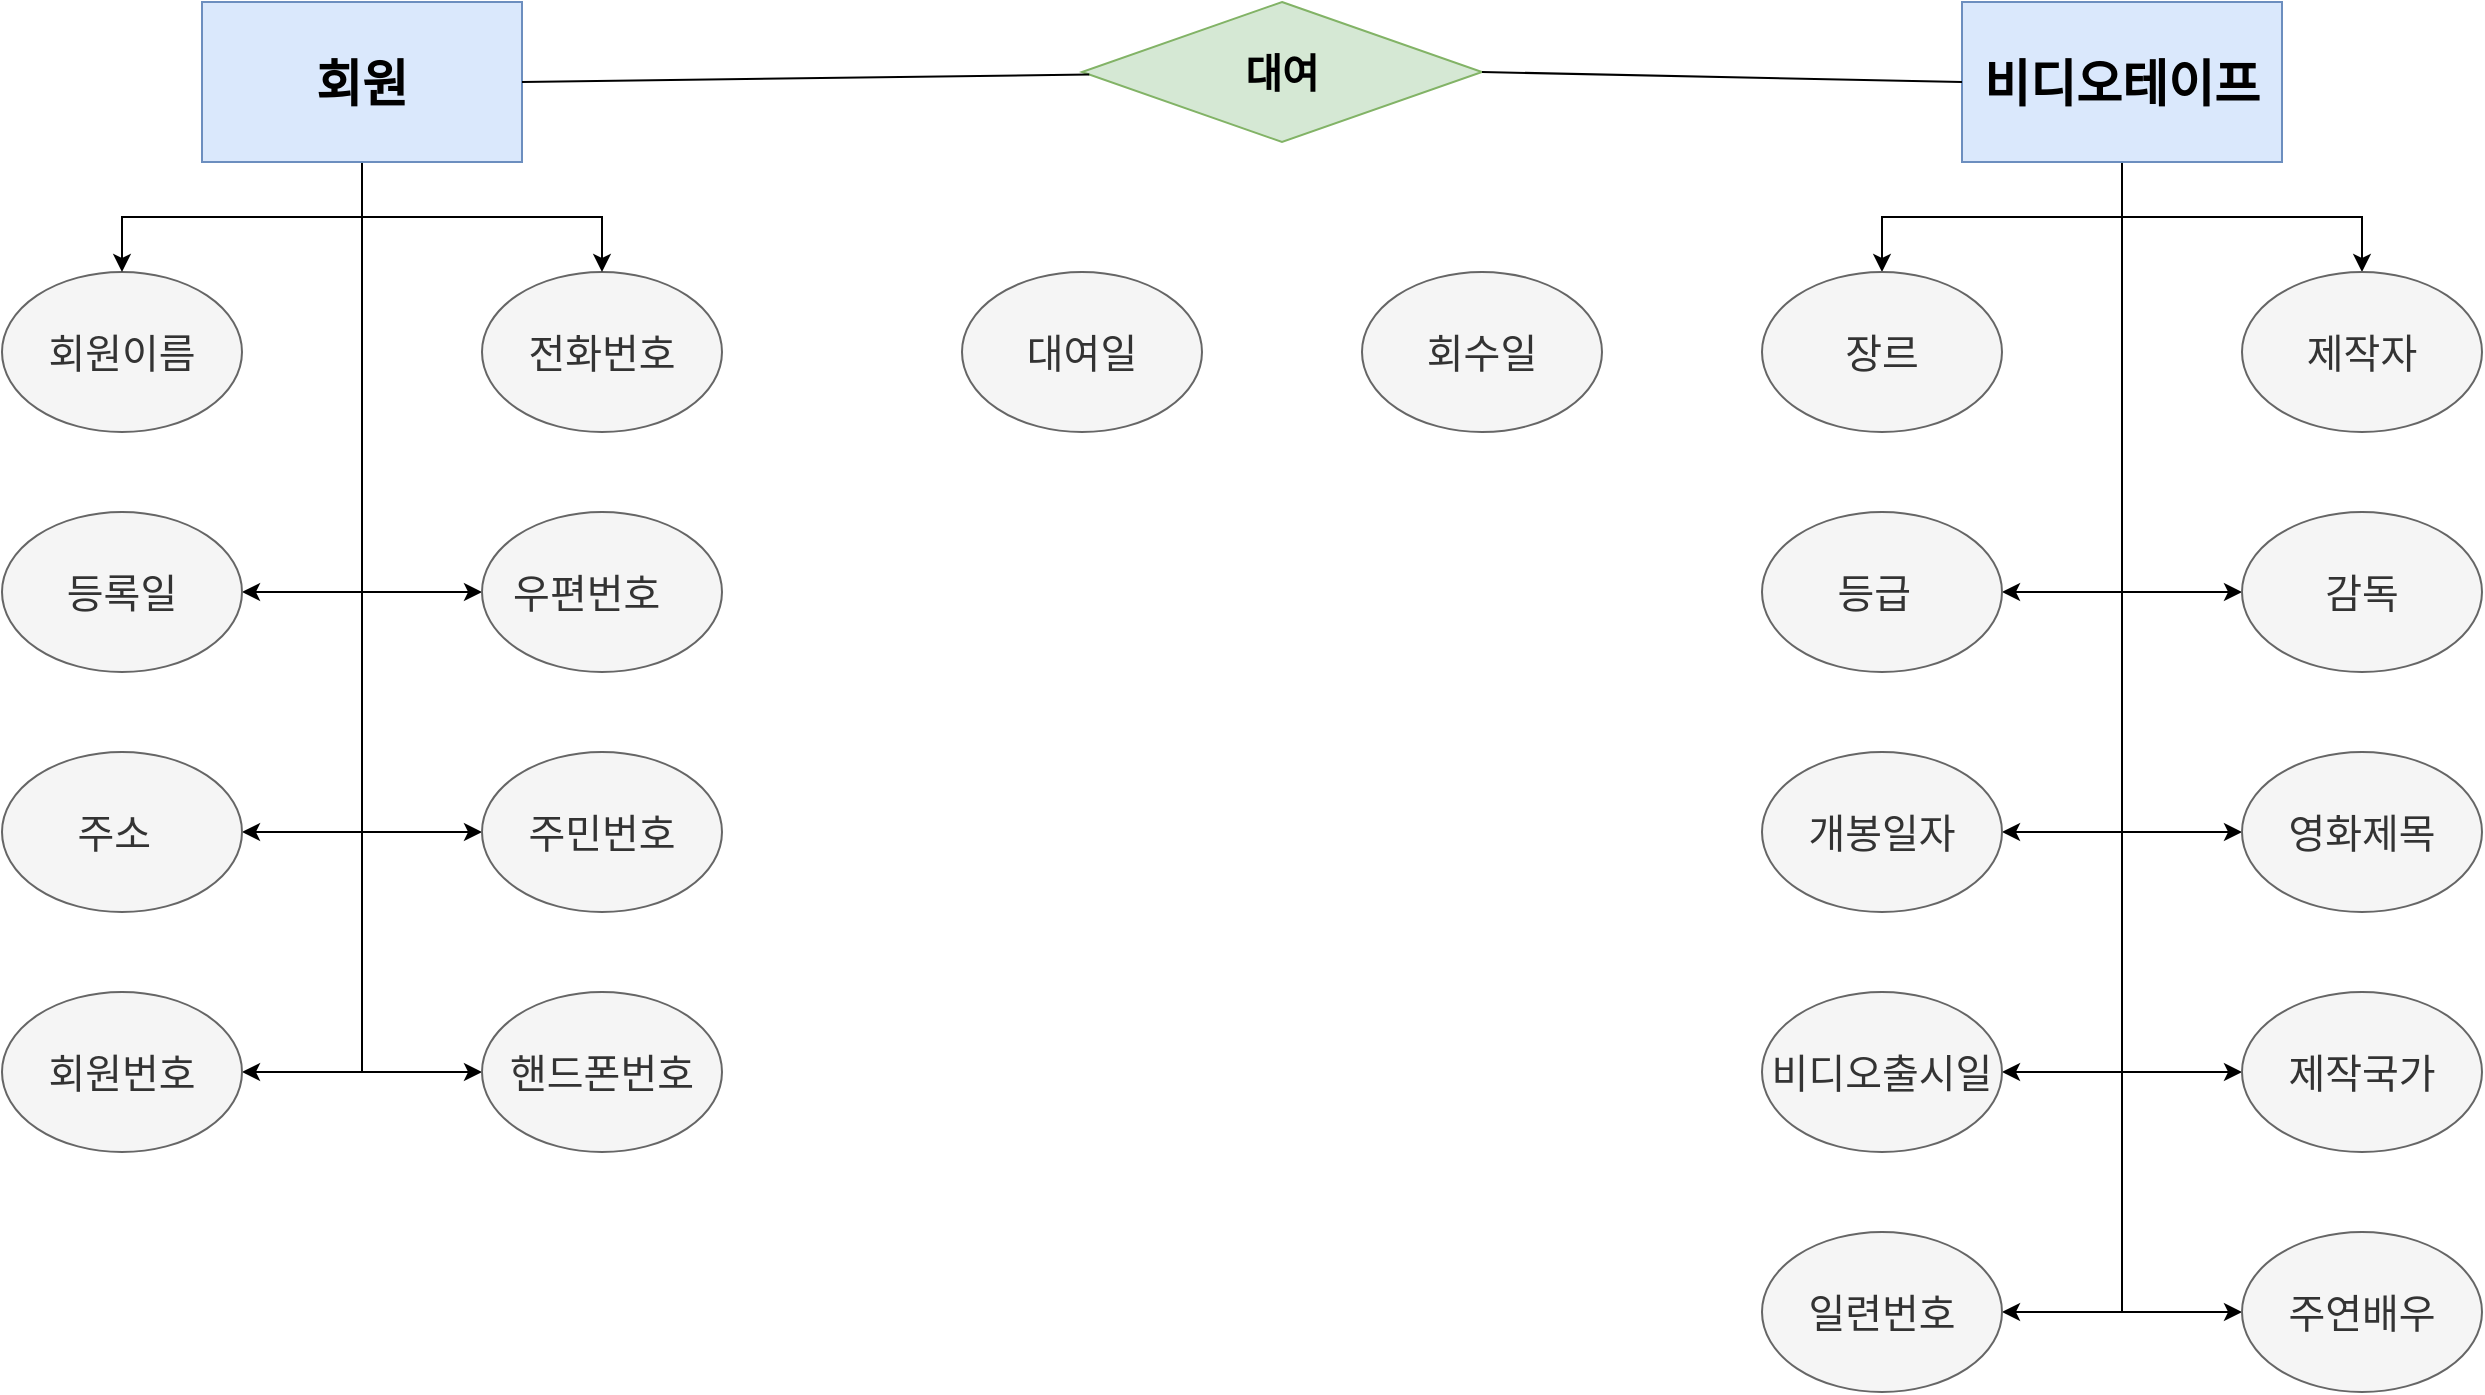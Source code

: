 <mxfile version="24.1.0" type="github">
  <diagram name="페이지-1" id="nIPPIrCTKVHvdgDVjWNE">
    <mxGraphModel dx="1870" dy="1227" grid="1" gridSize="10" guides="1" tooltips="1" connect="1" arrows="1" fold="1" page="1" pageScale="1" pageWidth="827" pageHeight="1169" math="0" shadow="0">
      <root>
        <mxCell id="0" />
        <mxCell id="1" parent="0" />
        <mxCell id="xhl44NCi4LrlYTLM0wOG-54" style="edgeStyle=orthogonalEdgeStyle;rounded=0;orthogonalLoop=1;jettySize=auto;html=1;exitX=0.5;exitY=1;exitDx=0;exitDy=0;entryX=0.5;entryY=0;entryDx=0;entryDy=0;" edge="1" parent="1" source="xhl44NCi4LrlYTLM0wOG-3" target="xhl44NCi4LrlYTLM0wOG-8">
          <mxGeometry relative="1" as="geometry" />
        </mxCell>
        <mxCell id="xhl44NCi4LrlYTLM0wOG-55" style="edgeStyle=orthogonalEdgeStyle;rounded=0;orthogonalLoop=1;jettySize=auto;html=1;exitX=0.5;exitY=1;exitDx=0;exitDy=0;entryX=0.5;entryY=0;entryDx=0;entryDy=0;" edge="1" parent="1" source="xhl44NCi4LrlYTLM0wOG-3" target="xhl44NCi4LrlYTLM0wOG-9">
          <mxGeometry relative="1" as="geometry" />
        </mxCell>
        <mxCell id="xhl44NCi4LrlYTLM0wOG-56" style="edgeStyle=orthogonalEdgeStyle;rounded=0;orthogonalLoop=1;jettySize=auto;html=1;exitX=0.5;exitY=1;exitDx=0;exitDy=0;entryX=1;entryY=0.5;entryDx=0;entryDy=0;" edge="1" parent="1" source="xhl44NCi4LrlYTLM0wOG-3" target="xhl44NCi4LrlYTLM0wOG-38">
          <mxGeometry relative="1" as="geometry" />
        </mxCell>
        <mxCell id="xhl44NCi4LrlYTLM0wOG-57" style="edgeStyle=orthogonalEdgeStyle;rounded=0;orthogonalLoop=1;jettySize=auto;html=1;exitX=0.5;exitY=1;exitDx=0;exitDy=0;entryX=0;entryY=0.5;entryDx=0;entryDy=0;" edge="1" parent="1" source="xhl44NCi4LrlYTLM0wOG-3" target="xhl44NCi4LrlYTLM0wOG-41">
          <mxGeometry relative="1" as="geometry" />
        </mxCell>
        <mxCell id="xhl44NCi4LrlYTLM0wOG-58" style="edgeStyle=orthogonalEdgeStyle;rounded=0;orthogonalLoop=1;jettySize=auto;html=1;exitX=0.5;exitY=1;exitDx=0;exitDy=0;entryX=1;entryY=0.5;entryDx=0;entryDy=0;" edge="1" parent="1" source="xhl44NCi4LrlYTLM0wOG-3" target="xhl44NCi4LrlYTLM0wOG-39">
          <mxGeometry relative="1" as="geometry" />
        </mxCell>
        <mxCell id="xhl44NCi4LrlYTLM0wOG-59" style="edgeStyle=orthogonalEdgeStyle;rounded=0;orthogonalLoop=1;jettySize=auto;html=1;exitX=0.5;exitY=1;exitDx=0;exitDy=0;entryX=0;entryY=0.5;entryDx=0;entryDy=0;" edge="1" parent="1" source="xhl44NCi4LrlYTLM0wOG-3" target="xhl44NCi4LrlYTLM0wOG-42">
          <mxGeometry relative="1" as="geometry" />
        </mxCell>
        <mxCell id="xhl44NCi4LrlYTLM0wOG-60" style="edgeStyle=orthogonalEdgeStyle;rounded=0;orthogonalLoop=1;jettySize=auto;html=1;exitX=0.5;exitY=1;exitDx=0;exitDy=0;entryX=1;entryY=0.5;entryDx=0;entryDy=0;" edge="1" parent="1" source="xhl44NCi4LrlYTLM0wOG-3" target="xhl44NCi4LrlYTLM0wOG-40">
          <mxGeometry relative="1" as="geometry" />
        </mxCell>
        <mxCell id="xhl44NCi4LrlYTLM0wOG-61" style="edgeStyle=orthogonalEdgeStyle;rounded=0;orthogonalLoop=1;jettySize=auto;html=1;exitX=0.5;exitY=1;exitDx=0;exitDy=0;entryX=0;entryY=0.5;entryDx=0;entryDy=0;" edge="1" parent="1" source="xhl44NCi4LrlYTLM0wOG-3" target="xhl44NCi4LrlYTLM0wOG-43">
          <mxGeometry relative="1" as="geometry" />
        </mxCell>
        <mxCell id="xhl44NCi4LrlYTLM0wOG-62" style="edgeStyle=orthogonalEdgeStyle;rounded=0;orthogonalLoop=1;jettySize=auto;html=1;exitX=0.5;exitY=1;exitDx=0;exitDy=0;entryX=1;entryY=0.5;entryDx=0;entryDy=0;" edge="1" parent="1" source="xhl44NCi4LrlYTLM0wOG-3" target="xhl44NCi4LrlYTLM0wOG-44">
          <mxGeometry relative="1" as="geometry" />
        </mxCell>
        <mxCell id="xhl44NCi4LrlYTLM0wOG-63" style="edgeStyle=orthogonalEdgeStyle;rounded=0;orthogonalLoop=1;jettySize=auto;html=1;exitX=0.5;exitY=1;exitDx=0;exitDy=0;entryX=0;entryY=0.5;entryDx=0;entryDy=0;" edge="1" parent="1" source="xhl44NCi4LrlYTLM0wOG-3" target="xhl44NCi4LrlYTLM0wOG-45">
          <mxGeometry relative="1" as="geometry" />
        </mxCell>
        <mxCell id="xhl44NCi4LrlYTLM0wOG-3" value="비디오테이프" style="rounded=0;whiteSpace=wrap;html=1;fillColor=#dae8fc;strokeColor=#6c8ebf;fontStyle=1;fontSize=25;" vertex="1" parent="1">
          <mxGeometry x="340" y="65" width="160" height="80" as="geometry" />
        </mxCell>
        <mxCell id="xhl44NCi4LrlYTLM0wOG-4" value="전화번호" style="ellipse;whiteSpace=wrap;html=1;fillColor=#f5f5f5;fontColor=#333333;strokeColor=#666666;fontSize=20;" vertex="1" parent="1">
          <mxGeometry x="-400" y="200" width="120" height="80" as="geometry" />
        </mxCell>
        <mxCell id="xhl44NCi4LrlYTLM0wOG-7" value="&lt;b&gt;대여&lt;/b&gt;" style="rhombus;whiteSpace=wrap;html=1;fillColor=#d5e8d4;strokeColor=#82b366;fontSize=20;" vertex="1" parent="1">
          <mxGeometry x="-100" y="65" width="200" height="70" as="geometry" />
        </mxCell>
        <mxCell id="xhl44NCi4LrlYTLM0wOG-8" value="장르" style="ellipse;whiteSpace=wrap;html=1;fillColor=#f5f5f5;fontColor=#333333;strokeColor=#666666;fontSize=20;" vertex="1" parent="1">
          <mxGeometry x="240" y="200" width="120" height="80" as="geometry" />
        </mxCell>
        <mxCell id="xhl44NCi4LrlYTLM0wOG-9" value="제작자" style="ellipse;whiteSpace=wrap;html=1;fillColor=#f5f5f5;fontColor=#333333;strokeColor=#666666;fontSize=20;" vertex="1" parent="1">
          <mxGeometry x="480" y="200" width="120" height="80" as="geometry" />
        </mxCell>
        <mxCell id="xhl44NCi4LrlYTLM0wOG-11" value="회원이름" style="ellipse;whiteSpace=wrap;html=1;fillColor=#f5f5f5;fontColor=#333333;strokeColor=#666666;fontSize=20;" vertex="1" parent="1">
          <mxGeometry x="-640" y="200" width="120" height="80" as="geometry" />
        </mxCell>
        <mxCell id="xhl44NCi4LrlYTLM0wOG-46" style="edgeStyle=orthogonalEdgeStyle;rounded=0;orthogonalLoop=1;jettySize=auto;html=1;exitX=0.5;exitY=1;exitDx=0;exitDy=0;entryX=1;entryY=0.5;entryDx=0;entryDy=0;" edge="1" parent="1" source="xhl44NCi4LrlYTLM0wOG-12" target="xhl44NCi4LrlYTLM0wOG-32">
          <mxGeometry relative="1" as="geometry" />
        </mxCell>
        <mxCell id="xhl44NCi4LrlYTLM0wOG-47" style="edgeStyle=orthogonalEdgeStyle;rounded=0;orthogonalLoop=1;jettySize=auto;html=1;exitX=0.5;exitY=1;exitDx=0;exitDy=0;entryX=0.5;entryY=0;entryDx=0;entryDy=0;" edge="1" parent="1" source="xhl44NCi4LrlYTLM0wOG-12" target="xhl44NCi4LrlYTLM0wOG-11">
          <mxGeometry relative="1" as="geometry" />
        </mxCell>
        <mxCell id="xhl44NCi4LrlYTLM0wOG-48" style="edgeStyle=orthogonalEdgeStyle;rounded=0;orthogonalLoop=1;jettySize=auto;html=1;exitX=0.5;exitY=1;exitDx=0;exitDy=0;entryX=0.5;entryY=0;entryDx=0;entryDy=0;" edge="1" parent="1" source="xhl44NCi4LrlYTLM0wOG-12" target="xhl44NCi4LrlYTLM0wOG-4">
          <mxGeometry relative="1" as="geometry" />
        </mxCell>
        <mxCell id="xhl44NCi4LrlYTLM0wOG-49" style="edgeStyle=orthogonalEdgeStyle;rounded=0;orthogonalLoop=1;jettySize=auto;html=1;exitX=0.5;exitY=1;exitDx=0;exitDy=0;entryX=0;entryY=0.5;entryDx=0;entryDy=0;" edge="1" parent="1" source="xhl44NCi4LrlYTLM0wOG-12" target="xhl44NCi4LrlYTLM0wOG-35">
          <mxGeometry relative="1" as="geometry" />
        </mxCell>
        <mxCell id="xhl44NCi4LrlYTLM0wOG-50" style="edgeStyle=orthogonalEdgeStyle;rounded=0;orthogonalLoop=1;jettySize=auto;html=1;exitX=0.5;exitY=1;exitDx=0;exitDy=0;entryX=1;entryY=0.5;entryDx=0;entryDy=0;" edge="1" parent="1" source="xhl44NCi4LrlYTLM0wOG-12" target="xhl44NCi4LrlYTLM0wOG-33">
          <mxGeometry relative="1" as="geometry" />
        </mxCell>
        <mxCell id="xhl44NCi4LrlYTLM0wOG-51" style="edgeStyle=orthogonalEdgeStyle;rounded=0;orthogonalLoop=1;jettySize=auto;html=1;exitX=0.5;exitY=1;exitDx=0;exitDy=0;entryX=0;entryY=0.5;entryDx=0;entryDy=0;" edge="1" parent="1" source="xhl44NCi4LrlYTLM0wOG-12" target="xhl44NCi4LrlYTLM0wOG-36">
          <mxGeometry relative="1" as="geometry" />
        </mxCell>
        <mxCell id="xhl44NCi4LrlYTLM0wOG-52" style="edgeStyle=orthogonalEdgeStyle;rounded=0;orthogonalLoop=1;jettySize=auto;html=1;exitX=0.5;exitY=1;exitDx=0;exitDy=0;entryX=1;entryY=0.5;entryDx=0;entryDy=0;" edge="1" parent="1" source="xhl44NCi4LrlYTLM0wOG-12" target="xhl44NCi4LrlYTLM0wOG-34">
          <mxGeometry relative="1" as="geometry" />
        </mxCell>
        <mxCell id="xhl44NCi4LrlYTLM0wOG-53" style="edgeStyle=orthogonalEdgeStyle;rounded=0;orthogonalLoop=1;jettySize=auto;html=1;exitX=0.5;exitY=1;exitDx=0;exitDy=0;entryX=0;entryY=0.5;entryDx=0;entryDy=0;" edge="1" parent="1" source="xhl44NCi4LrlYTLM0wOG-12" target="xhl44NCi4LrlYTLM0wOG-37">
          <mxGeometry relative="1" as="geometry" />
        </mxCell>
        <mxCell id="xhl44NCi4LrlYTLM0wOG-12" value="회원" style="rounded=0;whiteSpace=wrap;html=1;fillColor=#dae8fc;strokeColor=#6c8ebf;fontStyle=1;fontSize=25;" vertex="1" parent="1">
          <mxGeometry x="-540" y="65" width="160" height="80" as="geometry" />
        </mxCell>
        <mxCell id="xhl44NCi4LrlYTLM0wOG-24" value="" style="endArrow=none;html=1;rounded=0;exitX=1;exitY=0.5;exitDx=0;exitDy=0;" edge="1" parent="1" source="xhl44NCi4LrlYTLM0wOG-12" target="xhl44NCi4LrlYTLM0wOG-7">
          <mxGeometry width="50" height="50" relative="1" as="geometry">
            <mxPoint x="-80" y="220" as="sourcePoint" />
            <mxPoint x="-30" y="170" as="targetPoint" />
          </mxGeometry>
        </mxCell>
        <mxCell id="xhl44NCi4LrlYTLM0wOG-25" value="" style="endArrow=none;html=1;rounded=0;entryX=0;entryY=0.5;entryDx=0;entryDy=0;exitX=1;exitY=0.5;exitDx=0;exitDy=0;" edge="1" parent="1" source="xhl44NCi4LrlYTLM0wOG-7" target="xhl44NCi4LrlYTLM0wOG-3">
          <mxGeometry width="50" height="50" relative="1" as="geometry">
            <mxPoint x="-80" y="220" as="sourcePoint" />
            <mxPoint x="-30" y="170" as="targetPoint" />
          </mxGeometry>
        </mxCell>
        <mxCell id="xhl44NCi4LrlYTLM0wOG-32" value="등록일" style="ellipse;whiteSpace=wrap;html=1;fillColor=#f5f5f5;fontColor=#333333;strokeColor=#666666;fontSize=20;" vertex="1" parent="1">
          <mxGeometry x="-640" y="320" width="120" height="80" as="geometry" />
        </mxCell>
        <mxCell id="xhl44NCi4LrlYTLM0wOG-33" value="주소&lt;span style=&quot;white-space: pre; font-size: 20px;&quot;&gt;&#x9;&lt;/span&gt;" style="ellipse;whiteSpace=wrap;html=1;fillColor=#f5f5f5;fontColor=#333333;strokeColor=#666666;fontSize=20;" vertex="1" parent="1">
          <mxGeometry x="-640" y="440" width="120" height="80" as="geometry" />
        </mxCell>
        <mxCell id="xhl44NCi4LrlYTLM0wOG-34" value="회원번호" style="ellipse;whiteSpace=wrap;html=1;fillColor=#f5f5f5;fontColor=#333333;strokeColor=#666666;fontSize=20;" vertex="1" parent="1">
          <mxGeometry x="-640" y="560" width="120" height="80" as="geometry" />
        </mxCell>
        <mxCell id="xhl44NCi4LrlYTLM0wOG-35" value="우편번호&lt;span style=&quot;white-space: pre; font-size: 20px;&quot;&gt;&#x9;&lt;/span&gt;" style="ellipse;whiteSpace=wrap;html=1;fillColor=#f5f5f5;fontColor=#333333;strokeColor=#666666;fontSize=20;" vertex="1" parent="1">
          <mxGeometry x="-400" y="320" width="120" height="80" as="geometry" />
        </mxCell>
        <mxCell id="xhl44NCi4LrlYTLM0wOG-36" value="주민번호" style="ellipse;whiteSpace=wrap;html=1;fillColor=#f5f5f5;fontColor=#333333;strokeColor=#666666;fontSize=20;" vertex="1" parent="1">
          <mxGeometry x="-400" y="440" width="120" height="80" as="geometry" />
        </mxCell>
        <mxCell id="xhl44NCi4LrlYTLM0wOG-37" value="핸드폰번호" style="ellipse;whiteSpace=wrap;html=1;fillColor=#f5f5f5;fontColor=#333333;strokeColor=#666666;fontSize=20;" vertex="1" parent="1">
          <mxGeometry x="-400" y="560" width="120" height="80" as="geometry" />
        </mxCell>
        <mxCell id="xhl44NCi4LrlYTLM0wOG-38" value="등급&lt;span style=&quot;white-space: pre; font-size: 20px;&quot;&gt;&#x9;&lt;/span&gt;" style="ellipse;whiteSpace=wrap;html=1;fillColor=#f5f5f5;fontColor=#333333;strokeColor=#666666;fontSize=20;" vertex="1" parent="1">
          <mxGeometry x="240" y="320" width="120" height="80" as="geometry" />
        </mxCell>
        <mxCell id="xhl44NCi4LrlYTLM0wOG-39" value="개봉일자" style="ellipse;whiteSpace=wrap;html=1;fillColor=#f5f5f5;fontColor=#333333;strokeColor=#666666;fontSize=20;" vertex="1" parent="1">
          <mxGeometry x="240" y="440" width="120" height="80" as="geometry" />
        </mxCell>
        <mxCell id="xhl44NCi4LrlYTLM0wOG-40" value="비디오출시일" style="ellipse;whiteSpace=wrap;html=1;fillColor=#f5f5f5;fontColor=#333333;strokeColor=#666666;fontSize=20;" vertex="1" parent="1">
          <mxGeometry x="240" y="560" width="120" height="80" as="geometry" />
        </mxCell>
        <mxCell id="xhl44NCi4LrlYTLM0wOG-41" value="감독" style="ellipse;whiteSpace=wrap;html=1;fillColor=#f5f5f5;fontColor=#333333;strokeColor=#666666;fontSize=20;" vertex="1" parent="1">
          <mxGeometry x="480" y="320" width="120" height="80" as="geometry" />
        </mxCell>
        <mxCell id="xhl44NCi4LrlYTLM0wOG-42" value="영화제목" style="ellipse;whiteSpace=wrap;html=1;fillColor=#f5f5f5;fontColor=#333333;strokeColor=#666666;fontSize=20;" vertex="1" parent="1">
          <mxGeometry x="480" y="440" width="120" height="80" as="geometry" />
        </mxCell>
        <mxCell id="xhl44NCi4LrlYTLM0wOG-43" value="제작국가" style="ellipse;whiteSpace=wrap;html=1;fillColor=#f5f5f5;fontColor=#333333;strokeColor=#666666;fontSize=20;" vertex="1" parent="1">
          <mxGeometry x="480" y="560" width="120" height="80" as="geometry" />
        </mxCell>
        <mxCell id="xhl44NCi4LrlYTLM0wOG-44" value="일련번호" style="ellipse;whiteSpace=wrap;html=1;fillColor=#f5f5f5;fontColor=#333333;strokeColor=#666666;fontSize=20;" vertex="1" parent="1">
          <mxGeometry x="240" y="680" width="120" height="80" as="geometry" />
        </mxCell>
        <mxCell id="xhl44NCi4LrlYTLM0wOG-45" value="주연배우" style="ellipse;whiteSpace=wrap;html=1;fillColor=#f5f5f5;fontColor=#333333;strokeColor=#666666;fontSize=20;" vertex="1" parent="1">
          <mxGeometry x="480" y="680" width="120" height="80" as="geometry" />
        </mxCell>
        <mxCell id="xhl44NCi4LrlYTLM0wOG-66" value="대여일" style="ellipse;whiteSpace=wrap;html=1;fillColor=#f5f5f5;fontColor=#333333;strokeColor=#666666;fontSize=20;" vertex="1" parent="1">
          <mxGeometry x="-160" y="200" width="120" height="80" as="geometry" />
        </mxCell>
        <mxCell id="xhl44NCi4LrlYTLM0wOG-67" value="회수일" style="ellipse;whiteSpace=wrap;html=1;fillColor=#f5f5f5;fontColor=#333333;strokeColor=#666666;fontSize=20;" vertex="1" parent="1">
          <mxGeometry x="40" y="200" width="120" height="80" as="geometry" />
        </mxCell>
      </root>
    </mxGraphModel>
  </diagram>
</mxfile>
